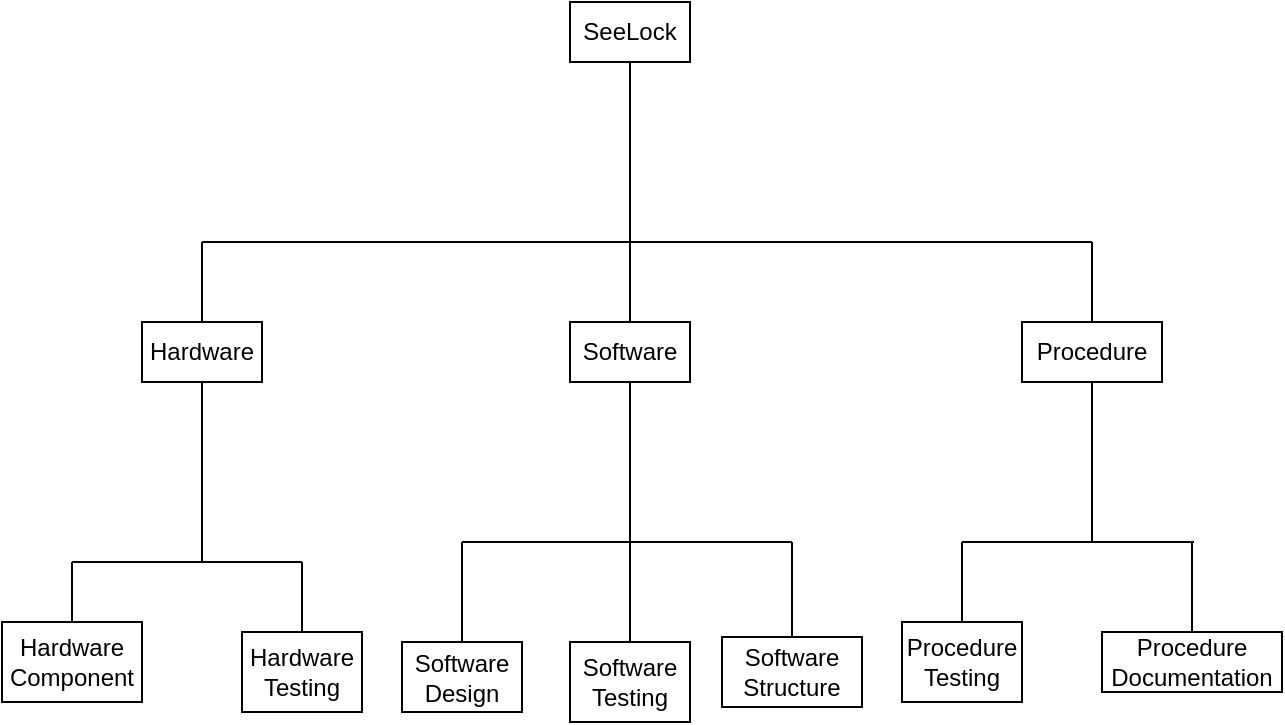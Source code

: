 <mxfile version="14.6.1" type="github">
  <diagram id="BbPt-4kVgFcrT1cMVKl-" name="Page-1">
    <mxGraphModel dx="1246" dy="601" grid="1" gridSize="10" guides="1" tooltips="1" connect="1" arrows="1" fold="1" page="1" pageScale="1" pageWidth="827" pageHeight="1169" math="0" shadow="0">
      <root>
        <mxCell id="0" />
        <mxCell id="1" parent="0" />
        <mxCell id="mPz-42dFD8S0GdGLMhos-1" value="SeeLock" style="rounded=0;whiteSpace=wrap;html=1;" vertex="1" parent="1">
          <mxGeometry x="384" y="180" width="60" height="30" as="geometry" />
        </mxCell>
        <mxCell id="mPz-42dFD8S0GdGLMhos-2" value="Hardware" style="rounded=0;whiteSpace=wrap;html=1;" vertex="1" parent="1">
          <mxGeometry x="170" y="340" width="60" height="30" as="geometry" />
        </mxCell>
        <mxCell id="mPz-42dFD8S0GdGLMhos-3" value="Software" style="rounded=0;whiteSpace=wrap;html=1;" vertex="1" parent="1">
          <mxGeometry x="384" y="340" width="60" height="30" as="geometry" />
        </mxCell>
        <mxCell id="mPz-42dFD8S0GdGLMhos-4" value="Procedure" style="rounded=0;whiteSpace=wrap;html=1;" vertex="1" parent="1">
          <mxGeometry x="610" y="340" width="70" height="30" as="geometry" />
        </mxCell>
        <mxCell id="mPz-42dFD8S0GdGLMhos-8" value="" style="endArrow=none;html=1;entryX=0.5;entryY=1;entryDx=0;entryDy=0;exitX=0.5;exitY=0;exitDx=0;exitDy=0;" edge="1" parent="1" source="mPz-42dFD8S0GdGLMhos-3" target="mPz-42dFD8S0GdGLMhos-1">
          <mxGeometry width="50" height="50" relative="1" as="geometry">
            <mxPoint x="364" y="410" as="sourcePoint" />
            <mxPoint x="414" y="360" as="targetPoint" />
          </mxGeometry>
        </mxCell>
        <mxCell id="mPz-42dFD8S0GdGLMhos-9" value="" style="endArrow=none;html=1;exitX=0.5;exitY=0;exitDx=0;exitDy=0;" edge="1" parent="1" source="mPz-42dFD8S0GdGLMhos-2">
          <mxGeometry width="50" height="50" relative="1" as="geometry">
            <mxPoint x="170" y="380" as="sourcePoint" />
            <mxPoint x="200" y="300" as="targetPoint" />
          </mxGeometry>
        </mxCell>
        <mxCell id="mPz-42dFD8S0GdGLMhos-10" value="" style="endArrow=none;html=1;" edge="1" parent="1">
          <mxGeometry width="50" height="50" relative="1" as="geometry">
            <mxPoint x="200" y="300" as="sourcePoint" />
            <mxPoint x="414" y="300" as="targetPoint" />
          </mxGeometry>
        </mxCell>
        <mxCell id="mPz-42dFD8S0GdGLMhos-11" value="" style="endArrow=none;html=1;entryX=0.5;entryY=0;entryDx=0;entryDy=0;" edge="1" parent="1" target="mPz-42dFD8S0GdGLMhos-4">
          <mxGeometry width="50" height="50" relative="1" as="geometry">
            <mxPoint x="645" y="300" as="sourcePoint" />
            <mxPoint x="240" y="350" as="targetPoint" />
          </mxGeometry>
        </mxCell>
        <mxCell id="mPz-42dFD8S0GdGLMhos-12" value="" style="endArrow=none;html=1;startSize=5;endSize=5;jumpSize=3;" edge="1" parent="1">
          <mxGeometry width="50" height="50" relative="1" as="geometry">
            <mxPoint x="414" y="300" as="sourcePoint" />
            <mxPoint x="645" y="300" as="targetPoint" />
          </mxGeometry>
        </mxCell>
        <mxCell id="mPz-42dFD8S0GdGLMhos-13" value="Software Design" style="rounded=0;whiteSpace=wrap;html=1;" vertex="1" parent="1">
          <mxGeometry x="300" y="500" width="60" height="35" as="geometry" />
        </mxCell>
        <mxCell id="mPz-42dFD8S0GdGLMhos-14" value="Software Structure" style="rounded=0;whiteSpace=wrap;html=1;" vertex="1" parent="1">
          <mxGeometry x="460" y="497.5" width="70" height="35" as="geometry" />
        </mxCell>
        <mxCell id="mPz-42dFD8S0GdGLMhos-15" value="Software Testing" style="rounded=0;whiteSpace=wrap;html=1;" vertex="1" parent="1">
          <mxGeometry x="384" y="500" width="60" height="40" as="geometry" />
        </mxCell>
        <mxCell id="mPz-42dFD8S0GdGLMhos-16" value="Hardware Testing" style="rounded=0;whiteSpace=wrap;html=1;" vertex="1" parent="1">
          <mxGeometry x="220" y="495" width="60" height="40" as="geometry" />
        </mxCell>
        <mxCell id="mPz-42dFD8S0GdGLMhos-18" value="Hardware Component" style="rounded=0;whiteSpace=wrap;html=1;" vertex="1" parent="1">
          <mxGeometry x="100" y="490" width="70" height="40" as="geometry" />
        </mxCell>
        <mxCell id="mPz-42dFD8S0GdGLMhos-20" value="" style="endArrow=none;html=1;startSize=5;endSize=5;exitX=0.5;exitY=0;exitDx=0;exitDy=0;" edge="1" parent="1" source="mPz-42dFD8S0GdGLMhos-18">
          <mxGeometry width="50" height="50" relative="1" as="geometry">
            <mxPoint x="200" y="480" as="sourcePoint" />
            <mxPoint x="135" y="460" as="targetPoint" />
          </mxGeometry>
        </mxCell>
        <mxCell id="mPz-42dFD8S0GdGLMhos-21" value="" style="endArrow=none;html=1;startSize=5;endSize=5;entryX=0.5;entryY=1;entryDx=0;entryDy=0;" edge="1" parent="1" target="mPz-42dFD8S0GdGLMhos-2">
          <mxGeometry width="50" height="50" relative="1" as="geometry">
            <mxPoint x="200" y="460" as="sourcePoint" />
            <mxPoint x="175" y="480" as="targetPoint" />
          </mxGeometry>
        </mxCell>
        <mxCell id="mPz-42dFD8S0GdGLMhos-22" value="" style="endArrow=none;html=1;startSize=5;endSize=5;entryX=0.5;entryY=0;entryDx=0;entryDy=0;" edge="1" parent="1" target="mPz-42dFD8S0GdGLMhos-16">
          <mxGeometry width="50" height="50" relative="1" as="geometry">
            <mxPoint x="250" y="460" as="sourcePoint" />
            <mxPoint x="185" y="490" as="targetPoint" />
          </mxGeometry>
        </mxCell>
        <mxCell id="mPz-42dFD8S0GdGLMhos-23" value="" style="endArrow=none;html=1;startSize=5;endSize=5;entryX=0.5;entryY=1;entryDx=0;entryDy=0;" edge="1" parent="1" target="mPz-42dFD8S0GdGLMhos-3">
          <mxGeometry width="50" height="50" relative="1" as="geometry">
            <mxPoint x="414" y="450" as="sourcePoint" />
            <mxPoint x="195" y="500" as="targetPoint" />
          </mxGeometry>
        </mxCell>
        <mxCell id="mPz-42dFD8S0GdGLMhos-24" value="" style="endArrow=none;html=1;startSize=5;endSize=5;entryX=0.5;entryY=1;entryDx=0;entryDy=0;" edge="1" parent="1" target="mPz-42dFD8S0GdGLMhos-4">
          <mxGeometry width="50" height="50" relative="1" as="geometry">
            <mxPoint x="645" y="450" as="sourcePoint" />
            <mxPoint x="205" y="510" as="targetPoint" />
          </mxGeometry>
        </mxCell>
        <mxCell id="mPz-42dFD8S0GdGLMhos-25" value="" style="endArrow=none;html=1;startSize=5;endSize=5;entryX=0.5;entryY=0;entryDx=0;entryDy=0;" edge="1" parent="1" target="mPz-42dFD8S0GdGLMhos-33">
          <mxGeometry width="50" height="50" relative="1" as="geometry">
            <mxPoint x="695" y="450" as="sourcePoint" />
            <mxPoint x="700" y="475" as="targetPoint" />
          </mxGeometry>
        </mxCell>
        <mxCell id="mPz-42dFD8S0GdGLMhos-26" value="" style="endArrow=none;html=1;startSize=5;endSize=5;entryX=0.5;entryY=0;entryDx=0;entryDy=0;" edge="1" parent="1" target="mPz-42dFD8S0GdGLMhos-34">
          <mxGeometry width="50" height="50" relative="1" as="geometry">
            <mxPoint x="580" y="450" as="sourcePoint" />
            <mxPoint x="575" y="480" as="targetPoint" />
          </mxGeometry>
        </mxCell>
        <mxCell id="mPz-42dFD8S0GdGLMhos-27" value="" style="endArrow=none;html=1;startSize=5;endSize=5;entryX=0.5;entryY=0;entryDx=0;entryDy=0;" edge="1" parent="1" target="mPz-42dFD8S0GdGLMhos-14">
          <mxGeometry width="50" height="50" relative="1" as="geometry">
            <mxPoint x="495" y="450" as="sourcePoint" />
            <mxPoint x="235" y="540" as="targetPoint" />
          </mxGeometry>
        </mxCell>
        <mxCell id="mPz-42dFD8S0GdGLMhos-28" value="" style="endArrow=none;html=1;startSize=5;endSize=5;entryX=0.5;entryY=0;entryDx=0;entryDy=0;" edge="1" parent="1" target="mPz-42dFD8S0GdGLMhos-15">
          <mxGeometry width="50" height="50" relative="1" as="geometry">
            <mxPoint x="414" y="450" as="sourcePoint" />
            <mxPoint x="245" y="550" as="targetPoint" />
          </mxGeometry>
        </mxCell>
        <mxCell id="mPz-42dFD8S0GdGLMhos-29" value="" style="endArrow=none;html=1;startSize=5;endSize=5;entryX=0.5;entryY=0;entryDx=0;entryDy=0;" edge="1" parent="1" target="mPz-42dFD8S0GdGLMhos-13">
          <mxGeometry width="50" height="50" relative="1" as="geometry">
            <mxPoint x="330" y="450" as="sourcePoint" />
            <mxPoint x="255" y="560" as="targetPoint" />
          </mxGeometry>
        </mxCell>
        <mxCell id="mPz-42dFD8S0GdGLMhos-30" value="" style="endArrow=none;html=1;startSize=5;endSize=5;jumpSize=3;" edge="1" parent="1">
          <mxGeometry width="50" height="50" relative="1" as="geometry">
            <mxPoint x="580" y="450" as="sourcePoint" />
            <mxPoint x="696" y="450" as="targetPoint" />
          </mxGeometry>
        </mxCell>
        <mxCell id="mPz-42dFD8S0GdGLMhos-33" value="Procedure&lt;br&gt;Documentation" style="rounded=0;whiteSpace=wrap;html=1;" vertex="1" parent="1">
          <mxGeometry x="650" y="495" width="90" height="30" as="geometry" />
        </mxCell>
        <mxCell id="mPz-42dFD8S0GdGLMhos-34" value="Procedure Testing" style="rounded=0;whiteSpace=wrap;html=1;" vertex="1" parent="1">
          <mxGeometry x="550" y="490" width="60" height="40" as="geometry" />
        </mxCell>
        <mxCell id="mPz-42dFD8S0GdGLMhos-35" value="" style="endArrow=none;html=1;startSize=5;endSize=5;jumpSize=3;" edge="1" parent="1">
          <mxGeometry width="50" height="50" relative="1" as="geometry">
            <mxPoint x="495" y="450" as="sourcePoint" />
            <mxPoint x="330" y="450" as="targetPoint" />
          </mxGeometry>
        </mxCell>
        <mxCell id="mPz-42dFD8S0GdGLMhos-36" value="" style="endArrow=none;html=1;startSize=5;endSize=5;jumpSize=3;" edge="1" parent="1">
          <mxGeometry width="50" height="50" relative="1" as="geometry">
            <mxPoint x="135" y="460" as="sourcePoint" />
            <mxPoint x="250" y="460" as="targetPoint" />
          </mxGeometry>
        </mxCell>
      </root>
    </mxGraphModel>
  </diagram>
</mxfile>

